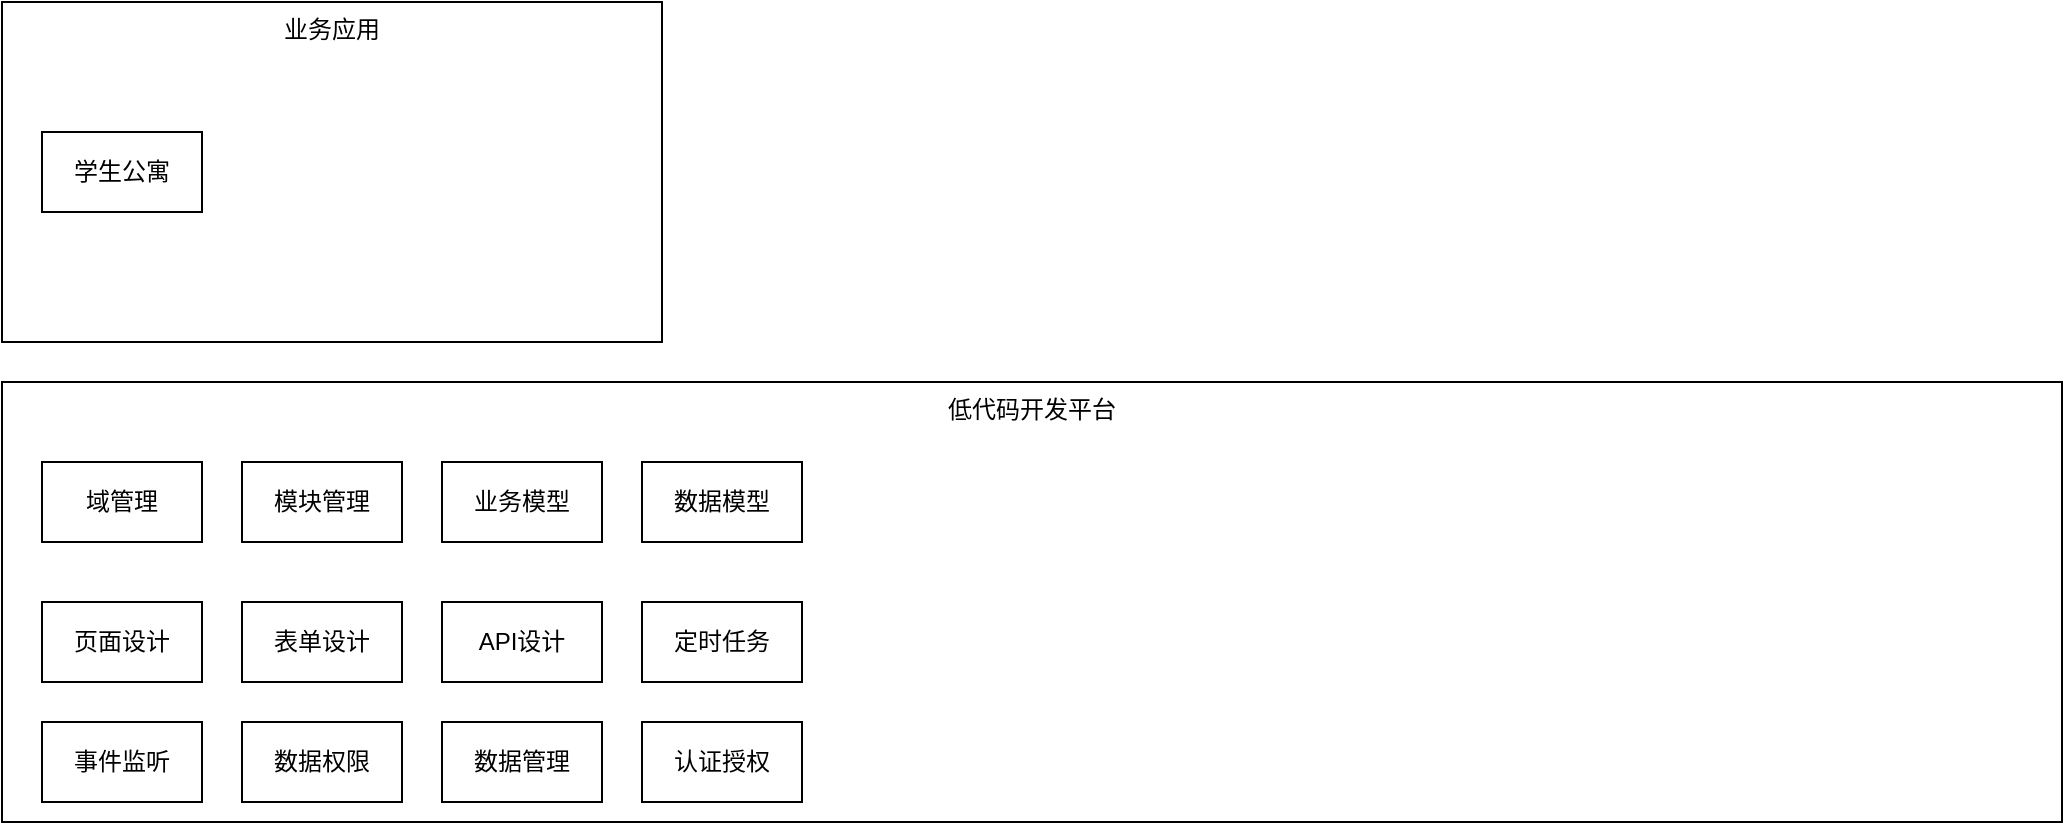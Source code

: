 <mxfile version="24.2.3" type="github">
  <diagram name="第 1 页" id="q8hEzm-3ZmMBjOJgn9qx">
    <mxGraphModel dx="1434" dy="761" grid="1" gridSize="10" guides="1" tooltips="1" connect="1" arrows="1" fold="1" page="1" pageScale="1" pageWidth="3300" pageHeight="4681" math="0" shadow="0">
      <root>
        <mxCell id="0" />
        <mxCell id="1" parent="0" />
        <mxCell id="KOqdbeGSPdCPdFGqDDnY-3" value="业务应用" style="rounded=0;whiteSpace=wrap;html=1;verticalAlign=top;" vertex="1" parent="1">
          <mxGeometry x="330" y="240" width="330" height="170" as="geometry" />
        </mxCell>
        <mxCell id="KOqdbeGSPdCPdFGqDDnY-4" value="学生公寓" style="rounded=0;whiteSpace=wrap;html=1;" vertex="1" parent="1">
          <mxGeometry x="350" y="305" width="80" height="40" as="geometry" />
        </mxCell>
        <mxCell id="KOqdbeGSPdCPdFGqDDnY-5" value="低代码开发平台" style="rounded=0;whiteSpace=wrap;html=1;verticalAlign=top;" vertex="1" parent="1">
          <mxGeometry x="330" y="430" width="1030" height="220" as="geometry" />
        </mxCell>
        <mxCell id="KOqdbeGSPdCPdFGqDDnY-8" value="域管理" style="rounded=0;whiteSpace=wrap;html=1;" vertex="1" parent="1">
          <mxGeometry x="350" y="470" width="80" height="40" as="geometry" />
        </mxCell>
        <mxCell id="KOqdbeGSPdCPdFGqDDnY-9" value="模块管理" style="rounded=0;whiteSpace=wrap;html=1;" vertex="1" parent="1">
          <mxGeometry x="450" y="470" width="80" height="40" as="geometry" />
        </mxCell>
        <mxCell id="KOqdbeGSPdCPdFGqDDnY-10" value="业务模型" style="rounded=0;whiteSpace=wrap;html=1;" vertex="1" parent="1">
          <mxGeometry x="550" y="470" width="80" height="40" as="geometry" />
        </mxCell>
        <mxCell id="KOqdbeGSPdCPdFGqDDnY-11" value="数据模型" style="rounded=0;whiteSpace=wrap;html=1;" vertex="1" parent="1">
          <mxGeometry x="650" y="470" width="80" height="40" as="geometry" />
        </mxCell>
        <mxCell id="KOqdbeGSPdCPdFGqDDnY-12" value="页面设计" style="rounded=0;whiteSpace=wrap;html=1;" vertex="1" parent="1">
          <mxGeometry x="350" y="540" width="80" height="40" as="geometry" />
        </mxCell>
        <mxCell id="KOqdbeGSPdCPdFGqDDnY-13" value="表单设计" style="rounded=0;whiteSpace=wrap;html=1;" vertex="1" parent="1">
          <mxGeometry x="450" y="540" width="80" height="40" as="geometry" />
        </mxCell>
        <mxCell id="KOqdbeGSPdCPdFGqDDnY-14" value="API设计" style="rounded=0;whiteSpace=wrap;html=1;" vertex="1" parent="1">
          <mxGeometry x="550" y="540" width="80" height="40" as="geometry" />
        </mxCell>
        <mxCell id="KOqdbeGSPdCPdFGqDDnY-15" value="定时任务" style="rounded=0;whiteSpace=wrap;html=1;" vertex="1" parent="1">
          <mxGeometry x="650" y="540" width="80" height="40" as="geometry" />
        </mxCell>
        <mxCell id="KOqdbeGSPdCPdFGqDDnY-16" value="事件监听" style="rounded=0;whiteSpace=wrap;html=1;" vertex="1" parent="1">
          <mxGeometry x="350" y="600" width="80" height="40" as="geometry" />
        </mxCell>
        <mxCell id="KOqdbeGSPdCPdFGqDDnY-17" value="数据权限" style="rounded=0;whiteSpace=wrap;html=1;" vertex="1" parent="1">
          <mxGeometry x="450" y="600" width="80" height="40" as="geometry" />
        </mxCell>
        <mxCell id="KOqdbeGSPdCPdFGqDDnY-18" value="数据管理" style="rounded=0;whiteSpace=wrap;html=1;" vertex="1" parent="1">
          <mxGeometry x="550" y="600" width="80" height="40" as="geometry" />
        </mxCell>
        <mxCell id="KOqdbeGSPdCPdFGqDDnY-19" value="认证授权" style="rounded=0;whiteSpace=wrap;html=1;" vertex="1" parent="1">
          <mxGeometry x="650" y="600" width="80" height="40" as="geometry" />
        </mxCell>
      </root>
    </mxGraphModel>
  </diagram>
</mxfile>
